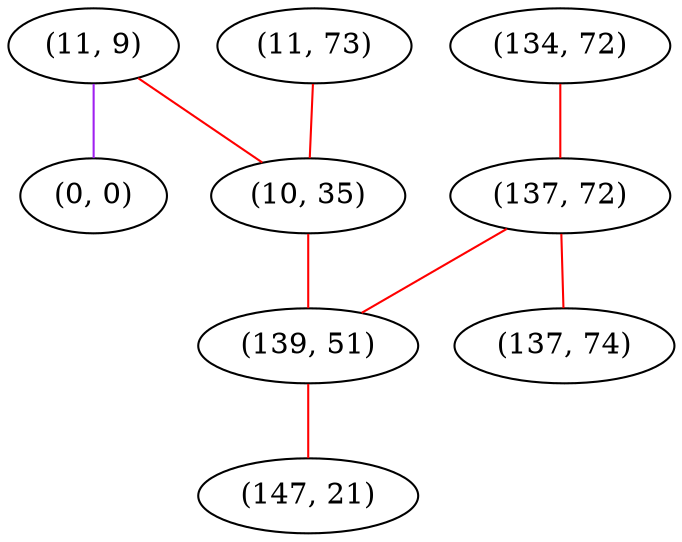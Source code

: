 graph "" {
"(11, 9)";
"(134, 72)";
"(137, 72)";
"(11, 73)";
"(137, 74)";
"(0, 0)";
"(10, 35)";
"(139, 51)";
"(147, 21)";
"(11, 9)" -- "(0, 0)"  [color=purple, key=0, weight=4];
"(11, 9)" -- "(10, 35)"  [color=red, key=0, weight=1];
"(134, 72)" -- "(137, 72)"  [color=red, key=0, weight=1];
"(137, 72)" -- "(137, 74)"  [color=red, key=0, weight=1];
"(137, 72)" -- "(139, 51)"  [color=red, key=0, weight=1];
"(11, 73)" -- "(10, 35)"  [color=red, key=0, weight=1];
"(10, 35)" -- "(139, 51)"  [color=red, key=0, weight=1];
"(139, 51)" -- "(147, 21)"  [color=red, key=0, weight=1];
}
